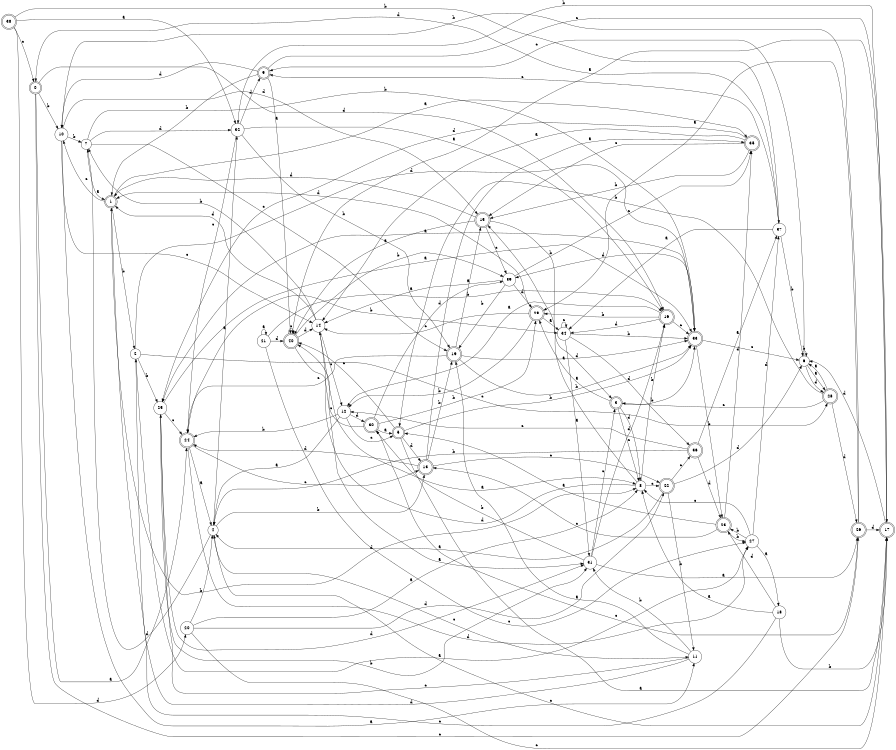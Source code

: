 digraph n33_9 {
__start0 [label="" shape="none"];

rankdir=LR;
size="8,5";

s0 [style="rounded,filled", color="black", fillcolor="white" shape="doublecircle", label="0"];
s1 [style="rounded,filled", color="black", fillcolor="white" shape="doublecircle", label="1"];
s2 [style="filled", color="black", fillcolor="white" shape="circle", label="2"];
s3 [style="rounded,filled", color="black", fillcolor="white" shape="doublecircle", label="3"];
s4 [style="filled", color="black", fillcolor="white" shape="circle", label="4"];
s5 [style="rounded,filled", color="black", fillcolor="white" shape="doublecircle", label="5"];
s6 [style="filled", color="black", fillcolor="white" shape="circle", label="6"];
s7 [style="filled", color="black", fillcolor="white" shape="circle", label="7"];
s8 [style="filled", color="black", fillcolor="white" shape="circle", label="8"];
s9 [style="rounded,filled", color="black", fillcolor="white" shape="doublecircle", label="9"];
s10 [style="filled", color="black", fillcolor="white" shape="circle", label="10"];
s11 [style="filled", color="black", fillcolor="white" shape="circle", label="11"];
s12 [style="filled", color="black", fillcolor="white" shape="circle", label="12"];
s13 [style="rounded,filled", color="black", fillcolor="white" shape="doublecircle", label="13"];
s14 [style="filled", color="black", fillcolor="white" shape="circle", label="14"];
s15 [style="rounded,filled", color="black", fillcolor="white" shape="doublecircle", label="15"];
s16 [style="rounded,filled", color="black", fillcolor="white" shape="doublecircle", label="16"];
s17 [style="rounded,filled", color="black", fillcolor="white" shape="doublecircle", label="17"];
s18 [style="filled", color="black", fillcolor="white" shape="circle", label="18"];
s19 [style="rounded,filled", color="black", fillcolor="white" shape="doublecircle", label="19"];
s20 [style="filled", color="black", fillcolor="white" shape="circle", label="20"];
s21 [style="filled", color="black", fillcolor="white" shape="circle", label="21"];
s22 [style="rounded,filled", color="black", fillcolor="white" shape="doublecircle", label="22"];
s23 [style="rounded,filled", color="black", fillcolor="white" shape="doublecircle", label="23"];
s24 [style="rounded,filled", color="black", fillcolor="white" shape="doublecircle", label="24"];
s25 [style="filled", color="black", fillcolor="white" shape="circle", label="25"];
s26 [style="rounded,filled", color="black", fillcolor="white" shape="doublecircle", label="26"];
s27 [style="filled", color="black", fillcolor="white" shape="circle", label="27"];
s28 [style="rounded,filled", color="black", fillcolor="white" shape="doublecircle", label="28"];
s29 [style="rounded,filled", color="black", fillcolor="white" shape="doublecircle", label="29"];
s30 [style="rounded,filled", color="black", fillcolor="white" shape="doublecircle", label="30"];
s31 [style="filled", color="black", fillcolor="white" shape="circle", label="31"];
s32 [style="filled", color="black", fillcolor="white" shape="circle", label="32"];
s33 [style="rounded,filled", color="black", fillcolor="white" shape="doublecircle", label="33"];
s34 [style="filled", color="black", fillcolor="white" shape="circle", label="34"];
s35 [style="rounded,filled", color="black", fillcolor="white" shape="doublecircle", label="35"];
s36 [style="rounded,filled", color="black", fillcolor="white" shape="doublecircle", label="36"];
s37 [style="filled", color="black", fillcolor="white" shape="circle", label="37"];
s38 [style="rounded,filled", color="black", fillcolor="white" shape="doublecircle", label="38"];
s39 [style="filled", color="black", fillcolor="white" shape="circle", label="39"];
s40 [style="rounded,filled", color="black", fillcolor="white" shape="doublecircle", label="40"];
s0 -> s24 [label="a"];
s0 -> s10 [label="b"];
s0 -> s26 [label="c"];
s0 -> s16 [label="d"];
s1 -> s35 [label="a"];
s1 -> s2 [label="b"];
s1 -> s10 [label="c"];
s1 -> s8 [label="d"];
s2 -> s27 [label="a"];
s2 -> s25 [label="b"];
s2 -> s28 [label="c"];
s2 -> s33 [label="d"];
s3 -> s29 [label="a"];
s3 -> s33 [label="b"];
s3 -> s8 [label="c"];
s3 -> s8 [label="d"];
s4 -> s32 [label="a"];
s4 -> s13 [label="b"];
s4 -> s11 [label="c"];
s4 -> s7 [label="d"];
s5 -> s17 [label="a"];
s5 -> s33 [label="b"];
s5 -> s40 [label="c"];
s5 -> s13 [label="d"];
s6 -> s28 [label="a"];
s6 -> s6 [label="b"];
s6 -> s9 [label="c"];
s6 -> s28 [label="d"];
s7 -> s1 [label="a"];
s7 -> s33 [label="b"];
s7 -> s19 [label="c"];
s7 -> s32 [label="d"];
s8 -> s15 [label="a"];
s8 -> s16 [label="b"];
s8 -> s22 [label="c"];
s8 -> s14 [label="d"];
s9 -> s40 [label="a"];
s9 -> s1 [label="b"];
s9 -> s17 [label="c"];
s9 -> s10 [label="d"];
s10 -> s11 [label="a"];
s10 -> s7 [label="b"];
s10 -> s14 [label="c"];
s10 -> s15 [label="d"];
s11 -> s19 [label="a"];
s11 -> s31 [label="b"];
s11 -> s25 [label="c"];
s11 -> s2 [label="d"];
s12 -> s4 [label="a"];
s12 -> s24 [label="b"];
s12 -> s5 [label="c"];
s12 -> s30 [label="d"];
s13 -> s35 [label="a"];
s13 -> s19 [label="b"];
s13 -> s22 [label="c"];
s13 -> s24 [label="d"];
s14 -> s8 [label="a"];
s14 -> s7 [label="b"];
s14 -> s12 [label="c"];
s14 -> s1 [label="d"];
s15 -> s40 [label="a"];
s15 -> s3 [label="b"];
s15 -> s39 [label="c"];
s15 -> s1 [label="d"];
s16 -> s12 [label="a"];
s16 -> s29 [label="b"];
s16 -> s33 [label="c"];
s16 -> s34 [label="d"];
s17 -> s40 [label="a"];
s17 -> s32 [label="b"];
s17 -> s4 [label="c"];
s17 -> s6 [label="d"];
s18 -> s8 [label="a"];
s18 -> s17 [label="b"];
s18 -> s1 [label="c"];
s18 -> s23 [label="d"];
s19 -> s15 [label="a"];
s19 -> s33 [label="b"];
s19 -> s24 [label="c"];
s19 -> s33 [label="d"];
s20 -> s8 [label="a"];
s20 -> s4 [label="b"];
s20 -> s17 [label="c"];
s20 -> s22 [label="d"];
s21 -> s21 [label="a"];
s21 -> s16 [label="b"];
s21 -> s27 [label="c"];
s21 -> s40 [label="d"];
s22 -> s4 [label="a"];
s22 -> s11 [label="b"];
s22 -> s36 [label="c"];
s22 -> s6 [label="d"];
s23 -> s5 [label="a"];
s23 -> s27 [label="b"];
s23 -> s13 [label="c"];
s23 -> s35 [label="d"];
s24 -> s4 [label="a"];
s24 -> s34 [label="b"];
s24 -> s13 [label="c"];
s24 -> s27 [label="d"];
s25 -> s33 [label="a"];
s25 -> s31 [label="b"];
s25 -> s24 [label="c"];
s25 -> s31 [label="d"];
s26 -> s29 [label="a"];
s26 -> s10 [label="b"];
s26 -> s30 [label="c"];
s26 -> s17 [label="d"];
s27 -> s18 [label="a"];
s27 -> s23 [label="b"];
s27 -> s8 [label="c"];
s27 -> s37 [label="d"];
s28 -> s6 [label="a"];
s28 -> s5 [label="b"];
s28 -> s3 [label="c"];
s28 -> s26 [label="d"];
s29 -> s34 [label="a"];
s29 -> s12 [label="b"];
s29 -> s14 [label="c"];
s29 -> s1 [label="d"];
s30 -> s5 [label="a"];
s30 -> s29 [label="b"];
s30 -> s40 [label="c"];
s30 -> s39 [label="d"];
s31 -> s26 [label="a"];
s31 -> s30 [label="b"];
s31 -> s3 [label="c"];
s31 -> s16 [label="d"];
s32 -> s16 [label="a"];
s32 -> s19 [label="b"];
s32 -> s24 [label="c"];
s32 -> s9 [label="d"];
s33 -> s25 [label="a"];
s33 -> s23 [label="b"];
s33 -> s6 [label="c"];
s33 -> s39 [label="d"];
s34 -> s31 [label="a"];
s34 -> s33 [label="b"];
s34 -> s34 [label="c"];
s34 -> s36 [label="d"];
s35 -> s14 [label="a"];
s35 -> s15 [label="b"];
s35 -> s15 [label="c"];
s35 -> s25 [label="d"];
s36 -> s37 [label="a"];
s36 -> s4 [label="b"];
s36 -> s12 [label="c"];
s36 -> s23 [label="d"];
s37 -> s34 [label="a"];
s37 -> s6 [label="b"];
s37 -> s9 [label="c"];
s37 -> s0 [label="d"];
s38 -> s32 [label="a"];
s38 -> s37 [label="b"];
s38 -> s0 [label="c"];
s38 -> s20 [label="d"];
s39 -> s14 [label="a"];
s39 -> s19 [label="b"];
s39 -> s35 [label="c"];
s39 -> s29 [label="d"];
s40 -> s31 [label="a"];
s40 -> s39 [label="b"];
s40 -> s40 [label="c"];
s40 -> s14 [label="d"];

}